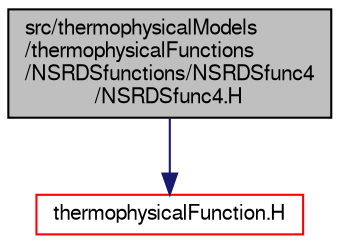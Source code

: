 digraph "src/thermophysicalModels/thermophysicalFunctions/NSRDSfunctions/NSRDSfunc4/NSRDSfunc4.H"
{
  bgcolor="transparent";
  edge [fontname="FreeSans",fontsize="10",labelfontname="FreeSans",labelfontsize="10"];
  node [fontname="FreeSans",fontsize="10",shape=record];
  Node0 [label="src/thermophysicalModels\l/thermophysicalFunctions\l/NSRDSfunctions/NSRDSfunc4\l/NSRDSfunc4.H",height=0.2,width=0.4,color="black", fillcolor="grey75", style="filled", fontcolor="black"];
  Node0 -> Node1 [color="midnightblue",fontsize="10",style="solid",fontname="FreeSans"];
  Node1 [label="thermophysicalFunction.H",height=0.2,width=0.4,color="red",URL="$a16754.html"];
}
